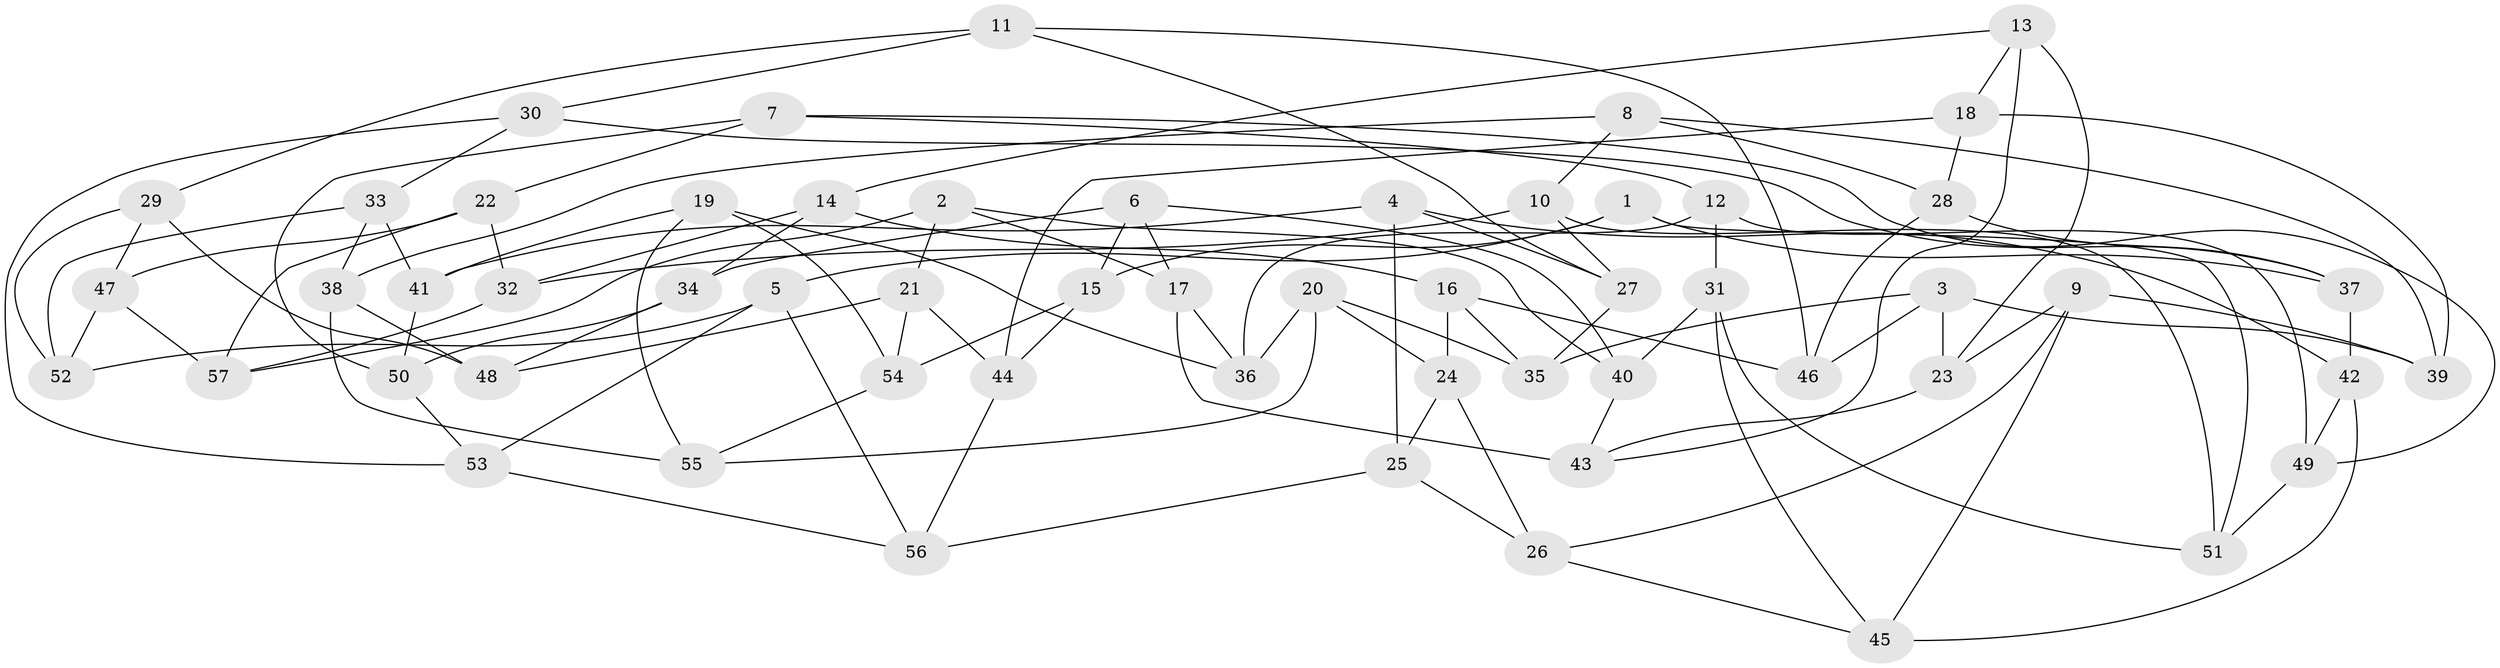 // Generated by graph-tools (version 1.1) at 2025/50/03/09/25 03:50:57]
// undirected, 57 vertices, 114 edges
graph export_dot {
graph [start="1"]
  node [color=gray90,style=filled];
  1;
  2;
  3;
  4;
  5;
  6;
  7;
  8;
  9;
  10;
  11;
  12;
  13;
  14;
  15;
  16;
  17;
  18;
  19;
  20;
  21;
  22;
  23;
  24;
  25;
  26;
  27;
  28;
  29;
  30;
  31;
  32;
  33;
  34;
  35;
  36;
  37;
  38;
  39;
  40;
  41;
  42;
  43;
  44;
  45;
  46;
  47;
  48;
  49;
  50;
  51;
  52;
  53;
  54;
  55;
  56;
  57;
  1 -- 37;
  1 -- 5;
  1 -- 15;
  1 -- 51;
  2 -- 40;
  2 -- 57;
  2 -- 17;
  2 -- 21;
  3 -- 23;
  3 -- 35;
  3 -- 39;
  3 -- 46;
  4 -- 25;
  4 -- 42;
  4 -- 41;
  4 -- 27;
  5 -- 52;
  5 -- 56;
  5 -- 53;
  6 -- 34;
  6 -- 15;
  6 -- 17;
  6 -- 40;
  7 -- 22;
  7 -- 12;
  7 -- 50;
  7 -- 49;
  8 -- 28;
  8 -- 38;
  8 -- 39;
  8 -- 10;
  9 -- 26;
  9 -- 23;
  9 -- 39;
  9 -- 45;
  10 -- 27;
  10 -- 51;
  10 -- 32;
  11 -- 46;
  11 -- 27;
  11 -- 29;
  11 -- 30;
  12 -- 36;
  12 -- 31;
  12 -- 49;
  13 -- 23;
  13 -- 43;
  13 -- 18;
  13 -- 14;
  14 -- 32;
  14 -- 34;
  14 -- 16;
  15 -- 54;
  15 -- 44;
  16 -- 46;
  16 -- 35;
  16 -- 24;
  17 -- 36;
  17 -- 43;
  18 -- 39;
  18 -- 28;
  18 -- 44;
  19 -- 54;
  19 -- 36;
  19 -- 41;
  19 -- 55;
  20 -- 24;
  20 -- 55;
  20 -- 35;
  20 -- 36;
  21 -- 44;
  21 -- 48;
  21 -- 54;
  22 -- 57;
  22 -- 32;
  22 -- 47;
  23 -- 43;
  24 -- 26;
  24 -- 25;
  25 -- 26;
  25 -- 56;
  26 -- 45;
  27 -- 35;
  28 -- 46;
  28 -- 37;
  29 -- 48;
  29 -- 47;
  29 -- 52;
  30 -- 53;
  30 -- 37;
  30 -- 33;
  31 -- 40;
  31 -- 45;
  31 -- 51;
  32 -- 57;
  33 -- 38;
  33 -- 41;
  33 -- 52;
  34 -- 48;
  34 -- 50;
  37 -- 42;
  38 -- 55;
  38 -- 48;
  40 -- 43;
  41 -- 50;
  42 -- 49;
  42 -- 45;
  44 -- 56;
  47 -- 52;
  47 -- 57;
  49 -- 51;
  50 -- 53;
  53 -- 56;
  54 -- 55;
}
